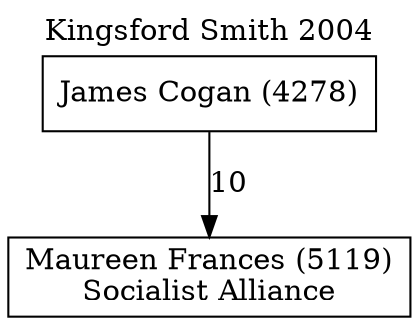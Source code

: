 // House preference flow
digraph "Maureen Frances (5119)_Kingsford Smith_2004" {
	graph [label="Kingsford Smith 2004" labelloc=t mclimit=10]
	node [shape=box]
	"Maureen Frances (5119)" [label="Maureen Frances (5119)
Socialist Alliance"]
	"James Cogan (4278)" [label="James Cogan (4278)
"]
	"James Cogan (4278)" -> "Maureen Frances (5119)" [label=10]
}
